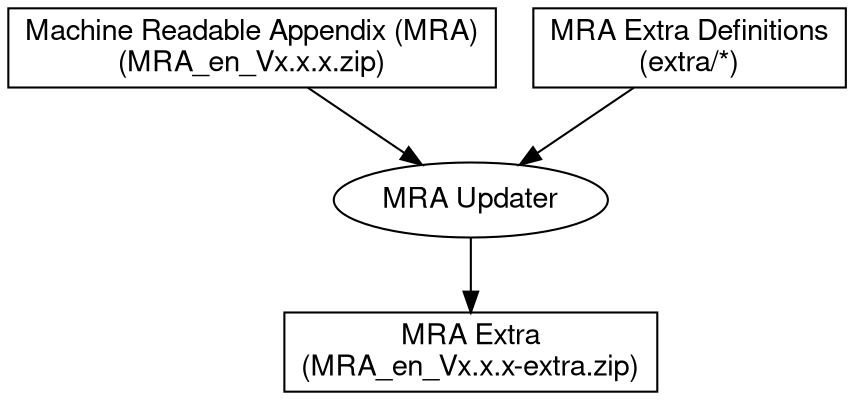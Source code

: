 digraph G {
    
    graph [rankdir = TB];

    node [fontname="Helvetica,Arial,sans-serif"]
    edge [fontname="Helvetica,Arial,sans-serif"]

    node [shape=box]; mra; mardef; mraex;
    node [shape=ellipse];  mraup;
    
    "mra" [label="Machine Readable Appendix (MRA)\n(MRA_en_Vx.x.x.zip)"]
    "mardef" [label="MRA Extra Definitions\n(extra/*)"]
    "mraup" [label="MRA Updater"]
    "mraex" [label="MRA Extra\n(MRA_en_Vx.x.x-extra.zip)"]
    
    "mra" -> "mraup"
    "mardef" -> "mraup"
    "mraup" -> "mraex"
}